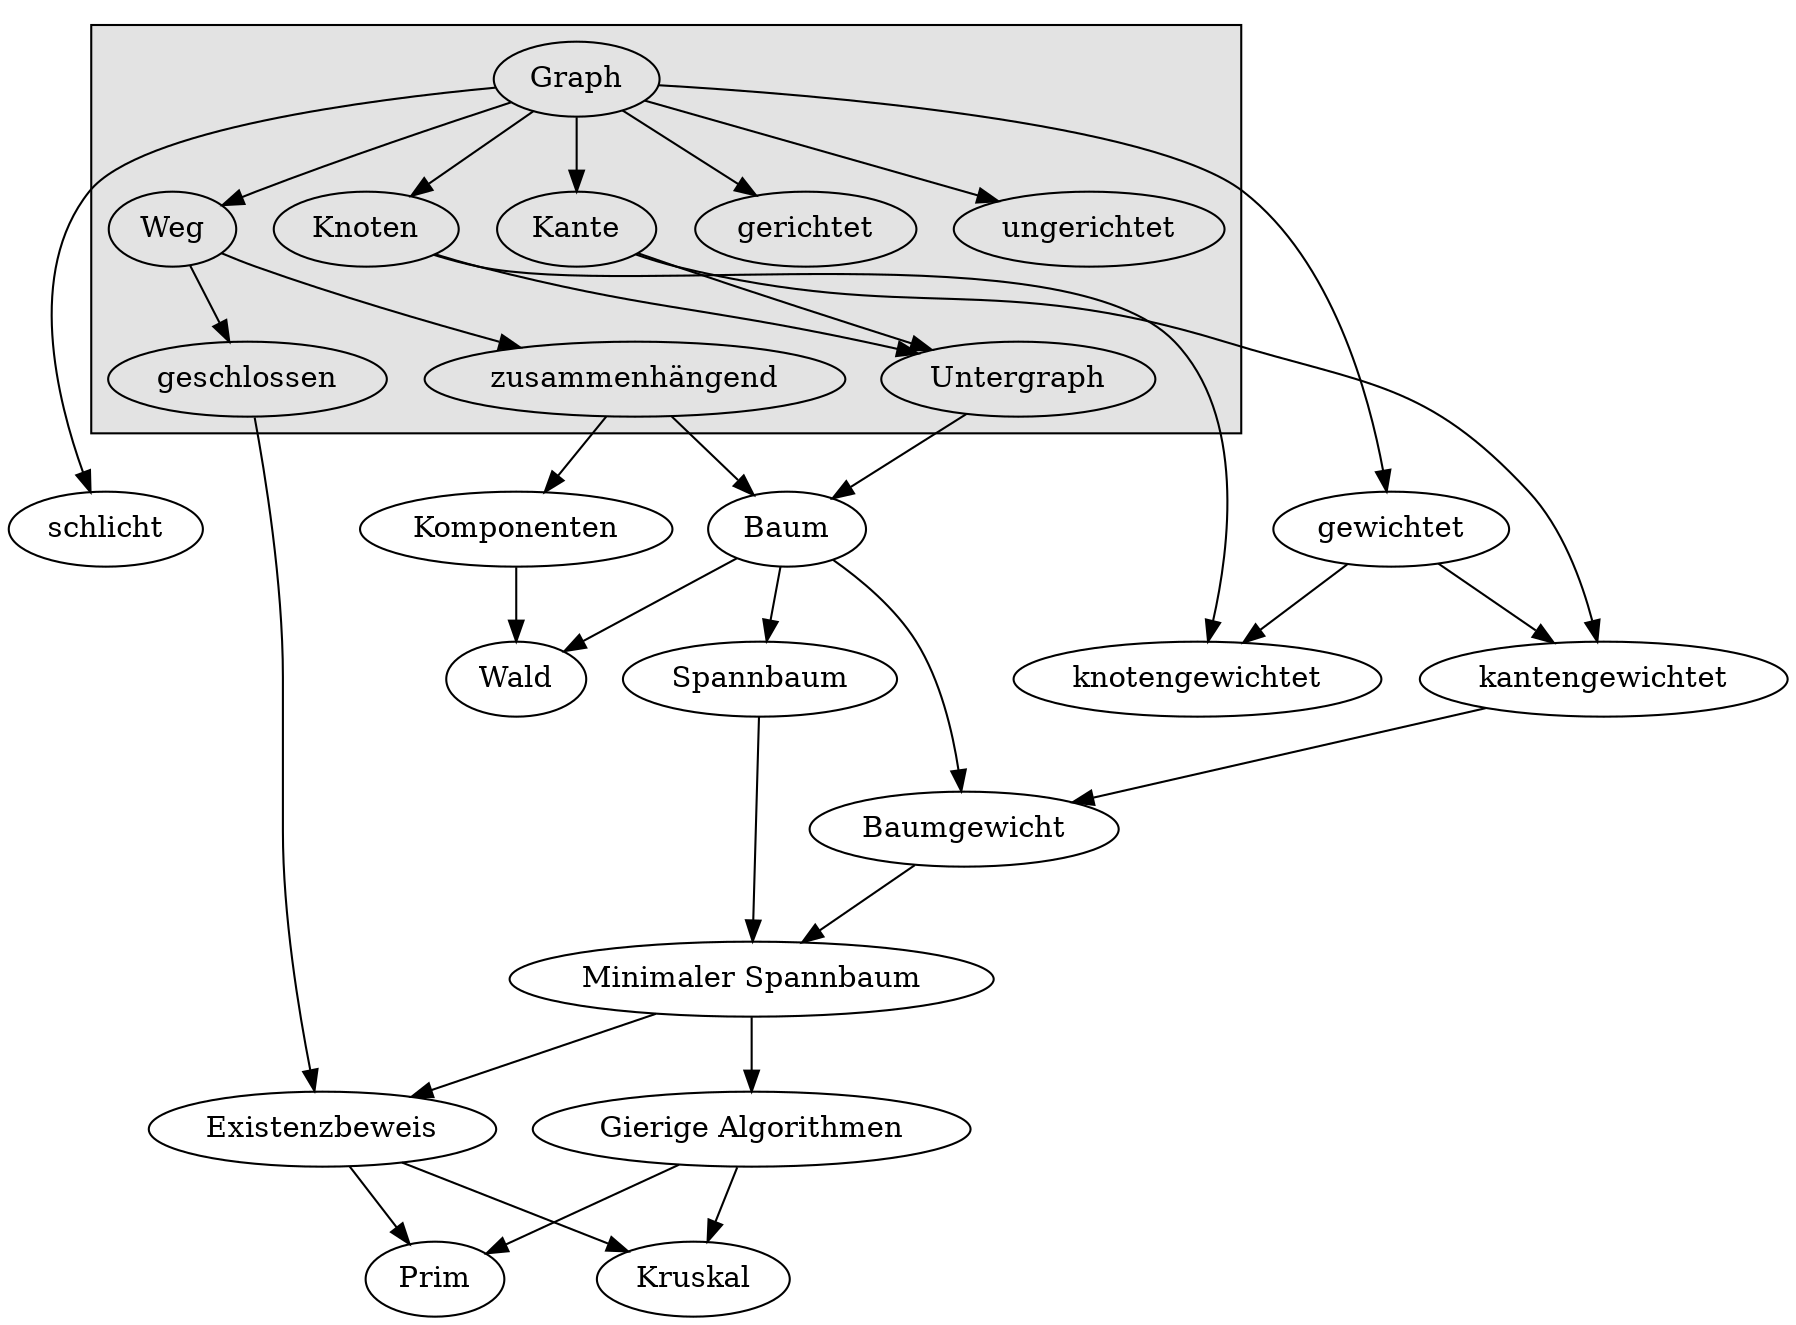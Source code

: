 digraph C {
	"Graph" -> "Knoten";
	"Graph" -> "Kante";
	"Graph" -> "schlicht";
	"Graph" -> "gerichtet";
	"Graph" -> "ungerichtet";
	"Graph" -> "Weg";
	"Weg" -> "zusammenhängend";
	"Weg" -> "geschlossen";
	"zusammenhängend" -> "Komponenten";	
	"zusammenhängend" -> "Baum";
	"zusammenhängend" -> "gewichtet" [style="invis"];
	"zusammenhängend" -> "schlicht" [style="invis"];
	"Graph" -> "gewichtet";
	"Knoten" -> "knotengewichtet";
	"Kante" -> "kantengewichtet";
	"gewichtet" -> "knotengewichtet";
	"gewichtet" -> "kantengewichtet";
	"Knoten" -> "Untergraph";
	"Kante" -> "Untergraph";
	"Untergraph" -> "Baum";
	"Baum" -> "Spannbaum";
	"Baum" -> "Wald";
	"Komponenten" -> "Wald";
	"Baum" -> "Gewicht";
	"Gewicht" [label="Baumgewicht"];
	"Gewicht" -> "Minimaler Spannbaum";
	"Spannbaum" -> "Minimaler Spannbaum";
	"kantengewichtet" -> "Gewicht";
	"Minimaler Spannbaum" -> "Hilfssatz";
	"geschlossen" -> "Hilfssatz";
	"Hilfssatz" [label="Existenzbeweis"];
	"Minimaler Spannbaum" -> "gierig";
	"gierig" [label="Gierige Algorithmen"];
	"gierig" -> "Kruskal";
	"gierig" -> "Prim";
	"Hilfssatz" -> "Kruskal";
	"Hilfssatz" -> "Prim";

	subgraph clusterVorkenntnisse {
		 graph [bgcolor="grey89"];
		 "Graph"; "Knoten"; "Kante"; "gerichtet"; "ungerichtet"; "Weg"; "zusammenhängend"; "geschlossen"; "Untergraph";
	}
}
